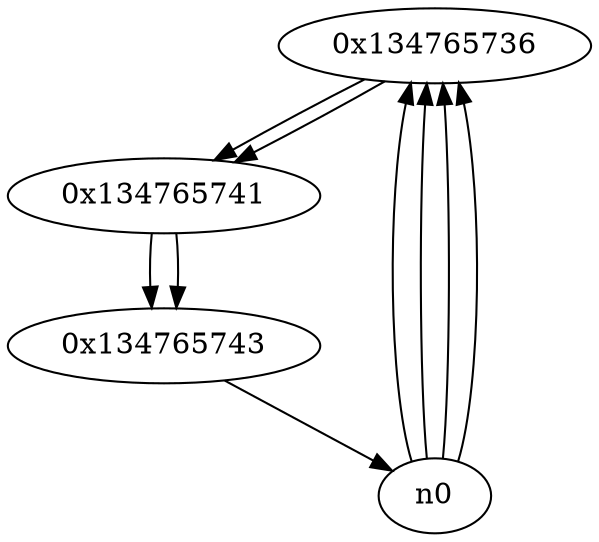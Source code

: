 digraph G{
/* nodes */
  n1 [label="0x134765736"]
  n2 [label="0x134765741"]
  n3 [label="0x134765743"]
/* edges */
n1 -> n2;
n0 -> n1;
n0 -> n1;
n0 -> n1;
n0 -> n1;
n2 -> n3;
n1 -> n2;
n3 -> n0;
n2 -> n3;
}

